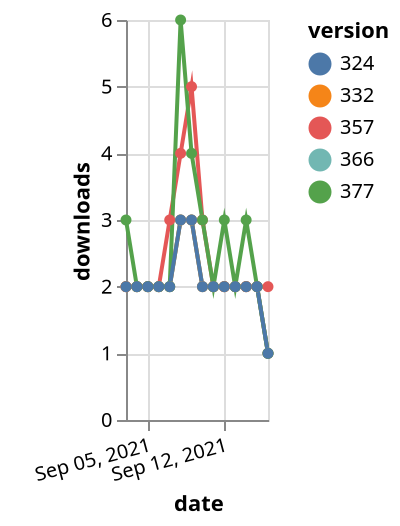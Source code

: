 {"$schema": "https://vega.github.io/schema/vega-lite/v5.json", "description": "A simple bar chart with embedded data.", "data": {"values": [{"date": "2021-09-03", "total": 2313, "delta": 2, "version": "366"}, {"date": "2021-09-04", "total": 2315, "delta": 2, "version": "366"}, {"date": "2021-09-05", "total": 2317, "delta": 2, "version": "366"}, {"date": "2021-09-06", "total": 2319, "delta": 2, "version": "366"}, {"date": "2021-09-07", "total": 2321, "delta": 2, "version": "366"}, {"date": "2021-09-08", "total": 2324, "delta": 3, "version": "366"}, {"date": "2021-09-09", "total": 2327, "delta": 3, "version": "366"}, {"date": "2021-09-10", "total": 2329, "delta": 2, "version": "366"}, {"date": "2021-09-11", "total": 2331, "delta": 2, "version": "366"}, {"date": "2021-09-12", "total": 2333, "delta": 2, "version": "366"}, {"date": "2021-09-13", "total": 2335, "delta": 2, "version": "366"}, {"date": "2021-09-14", "total": 2337, "delta": 2, "version": "366"}, {"date": "2021-09-15", "total": 2339, "delta": 2, "version": "366"}, {"date": "2021-09-16", "total": 2340, "delta": 1, "version": "366"}, {"date": "2021-09-03", "total": 2913, "delta": 2, "version": "357"}, {"date": "2021-09-04", "total": 2915, "delta": 2, "version": "357"}, {"date": "2021-09-05", "total": 2917, "delta": 2, "version": "357"}, {"date": "2021-09-06", "total": 2919, "delta": 2, "version": "357"}, {"date": "2021-09-07", "total": 2922, "delta": 3, "version": "357"}, {"date": "2021-09-08", "total": 2926, "delta": 4, "version": "357"}, {"date": "2021-09-09", "total": 2931, "delta": 5, "version": "357"}, {"date": "2021-09-10", "total": 2934, "delta": 3, "version": "357"}, {"date": "2021-09-11", "total": 2936, "delta": 2, "version": "357"}, {"date": "2021-09-12", "total": 2938, "delta": 2, "version": "357"}, {"date": "2021-09-13", "total": 2940, "delta": 2, "version": "357"}, {"date": "2021-09-14", "total": 2942, "delta": 2, "version": "357"}, {"date": "2021-09-15", "total": 2944, "delta": 2, "version": "357"}, {"date": "2021-09-16", "total": 2946, "delta": 2, "version": "357"}, {"date": "2021-09-03", "total": 2765, "delta": 2, "version": "332"}, {"date": "2021-09-04", "total": 2767, "delta": 2, "version": "332"}, {"date": "2021-09-05", "total": 2769, "delta": 2, "version": "332"}, {"date": "2021-09-06", "total": 2771, "delta": 2, "version": "332"}, {"date": "2021-09-07", "total": 2773, "delta": 2, "version": "332"}, {"date": "2021-09-08", "total": 2776, "delta": 3, "version": "332"}, {"date": "2021-09-09", "total": 2779, "delta": 3, "version": "332"}, {"date": "2021-09-10", "total": 2781, "delta": 2, "version": "332"}, {"date": "2021-09-11", "total": 2783, "delta": 2, "version": "332"}, {"date": "2021-09-12", "total": 2785, "delta": 2, "version": "332"}, {"date": "2021-09-13", "total": 2787, "delta": 2, "version": "332"}, {"date": "2021-09-14", "total": 2789, "delta": 2, "version": "332"}, {"date": "2021-09-15", "total": 2791, "delta": 2, "version": "332"}, {"date": "2021-09-16", "total": 2792, "delta": 1, "version": "332"}, {"date": "2021-09-03", "total": 2117, "delta": 3, "version": "377"}, {"date": "2021-09-04", "total": 2119, "delta": 2, "version": "377"}, {"date": "2021-09-05", "total": 2121, "delta": 2, "version": "377"}, {"date": "2021-09-06", "total": 2123, "delta": 2, "version": "377"}, {"date": "2021-09-07", "total": 2125, "delta": 2, "version": "377"}, {"date": "2021-09-08", "total": 2131, "delta": 6, "version": "377"}, {"date": "2021-09-09", "total": 2135, "delta": 4, "version": "377"}, {"date": "2021-09-10", "total": 2138, "delta": 3, "version": "377"}, {"date": "2021-09-11", "total": 2140, "delta": 2, "version": "377"}, {"date": "2021-09-12", "total": 2143, "delta": 3, "version": "377"}, {"date": "2021-09-13", "total": 2145, "delta": 2, "version": "377"}, {"date": "2021-09-14", "total": 2148, "delta": 3, "version": "377"}, {"date": "2021-09-15", "total": 2150, "delta": 2, "version": "377"}, {"date": "2021-09-16", "total": 2151, "delta": 1, "version": "377"}, {"date": "2021-09-03", "total": 2531, "delta": 2, "version": "324"}, {"date": "2021-09-04", "total": 2533, "delta": 2, "version": "324"}, {"date": "2021-09-05", "total": 2535, "delta": 2, "version": "324"}, {"date": "2021-09-06", "total": 2537, "delta": 2, "version": "324"}, {"date": "2021-09-07", "total": 2539, "delta": 2, "version": "324"}, {"date": "2021-09-08", "total": 2542, "delta": 3, "version": "324"}, {"date": "2021-09-09", "total": 2545, "delta": 3, "version": "324"}, {"date": "2021-09-10", "total": 2547, "delta": 2, "version": "324"}, {"date": "2021-09-11", "total": 2549, "delta": 2, "version": "324"}, {"date": "2021-09-12", "total": 2551, "delta": 2, "version": "324"}, {"date": "2021-09-13", "total": 2553, "delta": 2, "version": "324"}, {"date": "2021-09-14", "total": 2555, "delta": 2, "version": "324"}, {"date": "2021-09-15", "total": 2557, "delta": 2, "version": "324"}, {"date": "2021-09-16", "total": 2558, "delta": 1, "version": "324"}]}, "width": "container", "mark": {"type": "line", "point": {"filled": true}}, "encoding": {"x": {"field": "date", "type": "temporal", "timeUnit": "yearmonthdate", "title": "date", "axis": {"labelAngle": -15}}, "y": {"field": "delta", "type": "quantitative", "title": "downloads"}, "color": {"field": "version", "type": "nominal"}, "tooltip": {"field": "delta"}}}
